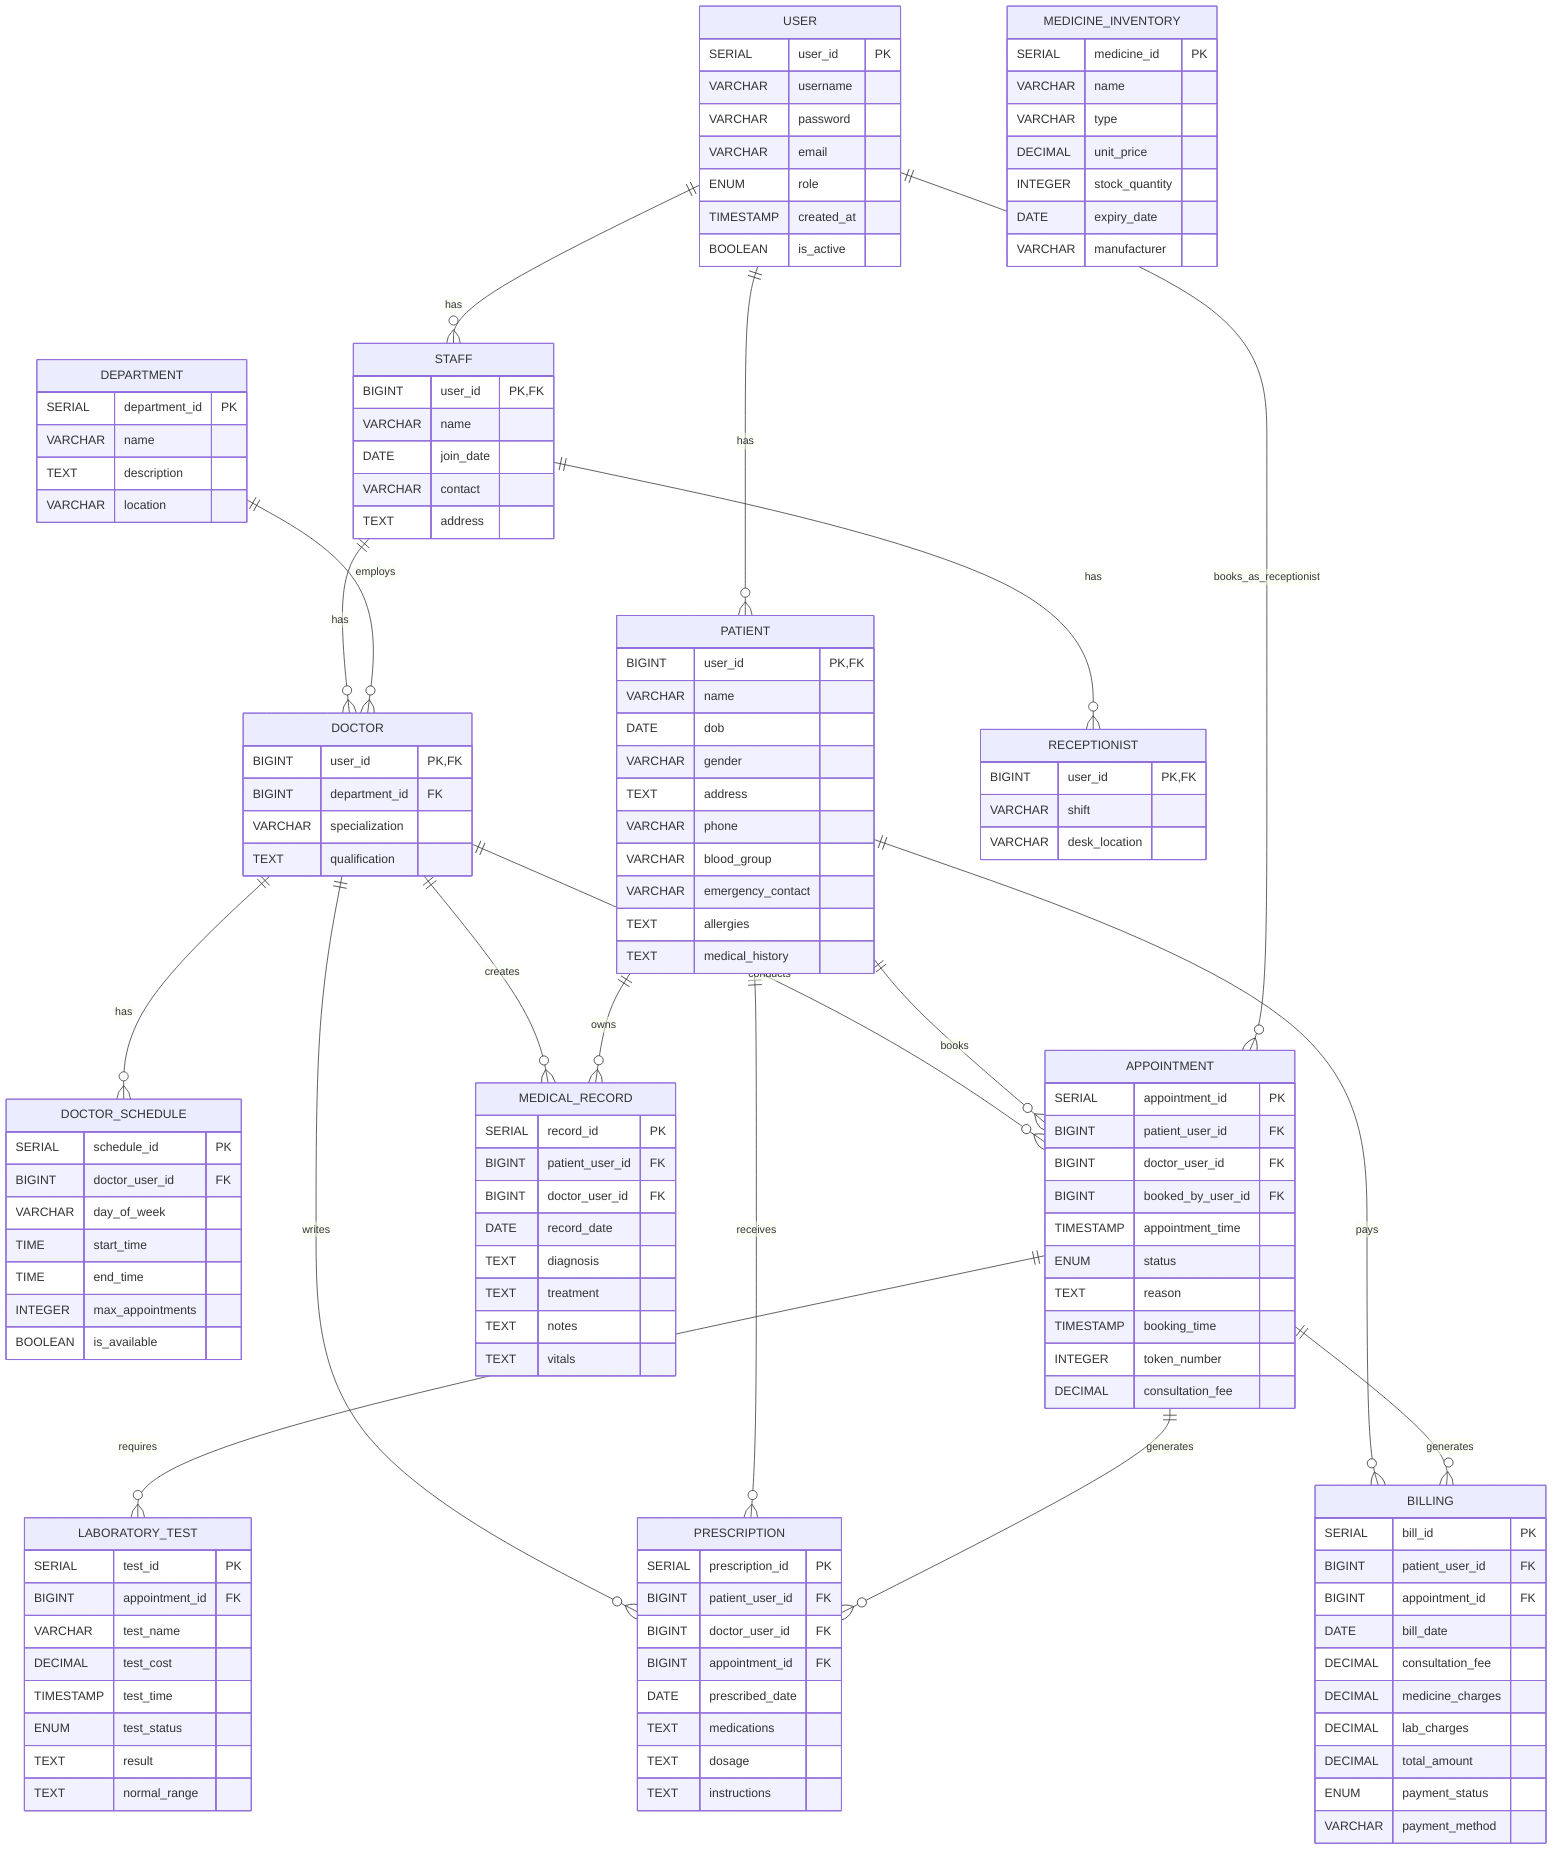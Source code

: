 erDiagram
    USER ||--o{ STAFF : has
    USER ||--o{ PATIENT : has
    STAFF ||--o{ DOCTOR : has
    STAFF ||--o{ RECEPTIONIST : has
    DEPARTMENT ||--o{ DOCTOR : employs
    DOCTOR ||--o{ DOCTOR_SCHEDULE : has
    DOCTOR ||--o{ APPOINTMENT : conducts
    PATIENT ||--o{ APPOINTMENT : books
    USER ||--o{ APPOINTMENT : books_as_receptionist
    APPOINTMENT ||--o{ LABORATORY_TEST : requires
    DOCTOR ||--o{ MEDICAL_RECORD : creates
    PATIENT ||--o{ MEDICAL_RECORD : owns
    DOCTOR ||--o{ PRESCRIPTION : writes
    PATIENT ||--o{ PRESCRIPTION : receives
    APPOINTMENT ||--o{ PRESCRIPTION : generates
    PATIENT ||--o{ BILLING : pays
    APPOINTMENT ||--o{ BILLING : generates

    USER {
        SERIAL user_id PK
        VARCHAR username
        VARCHAR password
        VARCHAR email
        ENUM role
        TIMESTAMP created_at
        BOOLEAN is_active
    }

    STAFF {
        BIGINT user_id PK,FK
        VARCHAR name
        DATE join_date
        VARCHAR contact
        TEXT address
    }

    RECEPTIONIST {
        BIGINT user_id PK,FK
        VARCHAR shift
        VARCHAR desk_location
    }

    PATIENT {
        BIGINT user_id PK,FK
        VARCHAR name
        DATE dob
        VARCHAR gender
        TEXT address
        VARCHAR phone
        VARCHAR blood_group
        VARCHAR emergency_contact
        TEXT allergies
        TEXT medical_history
    }

    DEPARTMENT {
        SERIAL department_id PK
        VARCHAR name
        TEXT description
        VARCHAR location
    }

    DOCTOR {
        BIGINT user_id PK,FK
        BIGINT department_id FK
        VARCHAR specialization
        TEXT qualification
    }

    DOCTOR_SCHEDULE {
        SERIAL schedule_id PK
        BIGINT doctor_user_id FK
        VARCHAR day_of_week
        TIME start_time
        TIME end_time
        INTEGER max_appointments
        BOOLEAN is_available
    }

    APPOINTMENT {
        SERIAL appointment_id PK
        BIGINT patient_user_id FK
        BIGINT doctor_user_id FK
        BIGINT booked_by_user_id FK
        TIMESTAMP appointment_time
        ENUM status
        TEXT reason
        TIMESTAMP booking_time
        INTEGER token_number
        DECIMAL consultation_fee
    }

    MEDICAL_RECORD {
        SERIAL record_id PK
        BIGINT patient_user_id FK
        BIGINT doctor_user_id FK
        DATE record_date
        TEXT diagnosis
        TEXT treatment
        TEXT notes
        TEXT vitals
    }

    PRESCRIPTION {
        SERIAL prescription_id PK
        BIGINT patient_user_id FK
        BIGINT doctor_user_id FK
        BIGINT appointment_id FK
        DATE prescribed_date
        TEXT medications
        TEXT dosage
        TEXT instructions
    }

    LABORATORY_TEST {
        SERIAL test_id PK
        BIGINT appointment_id FK
        VARCHAR test_name
        DECIMAL test_cost
        TIMESTAMP test_time
        ENUM test_status
        TEXT result
        TEXT normal_range
    }

    MEDICINE_INVENTORY {
        SERIAL medicine_id PK
        VARCHAR name
        VARCHAR type
        DECIMAL unit_price
        INTEGER stock_quantity
        DATE expiry_date
        VARCHAR manufacturer
    }

    BILLING {
        SERIAL bill_id PK
        BIGINT patient_user_id FK
        BIGINT appointment_id FK
        DATE bill_date
        DECIMAL consultation_fee
        DECIMAL medicine_charges
        DECIMAL lab_charges
        DECIMAL total_amount
        ENUM payment_status
        VARCHAR payment_method
    }